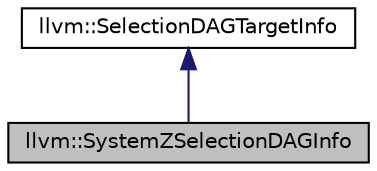 digraph "llvm::SystemZSelectionDAGInfo"
{
 // LATEX_PDF_SIZE
  bgcolor="transparent";
  edge [fontname="Helvetica",fontsize="10",labelfontname="Helvetica",labelfontsize="10"];
  node [fontname="Helvetica",fontsize="10",shape="box"];
  Node1 [label="llvm::SystemZSelectionDAGInfo",height=0.2,width=0.4,color="black", fillcolor="grey75", style="filled", fontcolor="black",tooltip=" "];
  Node2 -> Node1 [dir="back",color="midnightblue",fontsize="10",style="solid",fontname="Helvetica"];
  Node2 [label="llvm::SelectionDAGTargetInfo",height=0.2,width=0.4,color="black",URL="$classllvm_1_1SelectionDAGTargetInfo.html",tooltip="Targets can subclass this to parameterize the SelectionDAG lowering and instruction selection process..."];
}
